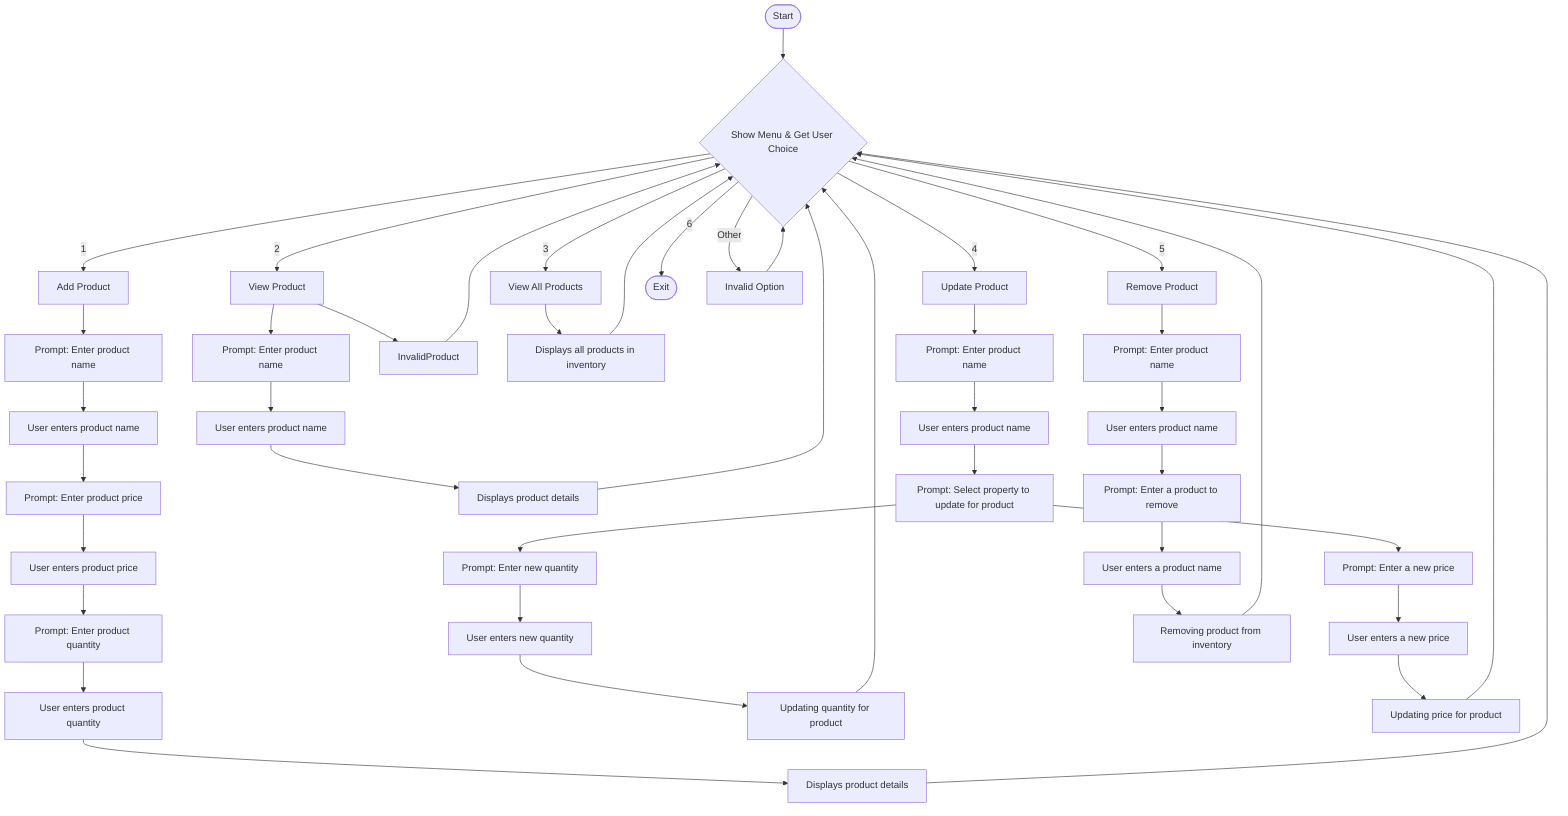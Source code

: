 flowchart TD
    Start([Start])
    Menu{Show Menu & Get User Choice}
    Add[Add Product]
    GetProductName[Prompt: Enter product name]
    SetProductName[User enters product name]
    GetProductPrice[Prompt: Enter product price]
    SetProductPrice[User enters product price]
    GetProductQty[Prompt: Enter product quantity]
    SetProductQty[User enters product quantity]
    DisplayAddProduct[Displays product details] 
    
    ViewOne[View Product]
    DisplayViewProduct[Displays product details]    
    GetProductViewOneName[Prompt: Enter product name]
    SetProductViewOneName[User enters product name]
    InvalidProduct
    
    ViewAll[View All Products]
    DisplayProducts[Displays all products in inventory]
    
    Update[Update Product]
    GetProductUpdateName[Prompt: Enter product name]
    SetProductUpdateName[User enters product name]
    UpdateProperty[Prompt: Select property to update for product]
    GetUpdateQty[Prompt: Enter new quantity]
    SetUpdateQty[User enters new quantity]
    UpdatedQtyMsg[Updating quantity for product]
    GetUpdatePrice[Prompt: Enter a new price]
    SetUpdatePrice[User enters a new price]
    UpdatedPriceMsg[Updating price for product]
    
    Remove[Remove Product]
    GetProductRemovalName[Prompt: Enter product name]
    SetProductRemovalName[User enters product name]
    GetRemovalProduct[Prompt: Enter a product to remove]
    SetRemovalProduct[User enters a product name]
    RemovalMsg[Removing product from inventory]
    
    Exit([Exit])
    Invalid[Invalid Option]

    Start --> Menu
    Menu -->|1| Add
    Add --> GetProductName --> SetProductName --> GetProductPrice --> SetProductPrice --> GetProductQty --> SetProductQty --> DisplayAddProduct --> Menu
    Menu -->|2| ViewOne
    ViewOne --> GetProductViewOneName --> SetProductViewOneName --> DisplayViewProduct --> Menu
    ViewOne --> InvalidProduct --> Menu
    Menu -->|3| ViewAll
    ViewAll --> DisplayProducts --> Menu
    Menu -->|4| Update
    Update --> GetProductUpdateName --> SetProductUpdateName --> UpdateProperty
    UpdateProperty --> GetUpdateQty --> SetUpdateQty --> UpdatedQtyMsg --> Menu
    UpdateProperty --> GetUpdatePrice --> SetUpdatePrice --> UpdatedPriceMsg --> Menu
    Menu -->|5| Remove
    Remove --> GetProductRemovalName --> SetProductRemovalName --> GetRemovalProduct --> SetRemovalProduct --> RemovalMsg --> Menu
    Menu -->|6| Exit
    Menu -->|Other| Invalid
    Invalid --> Menu